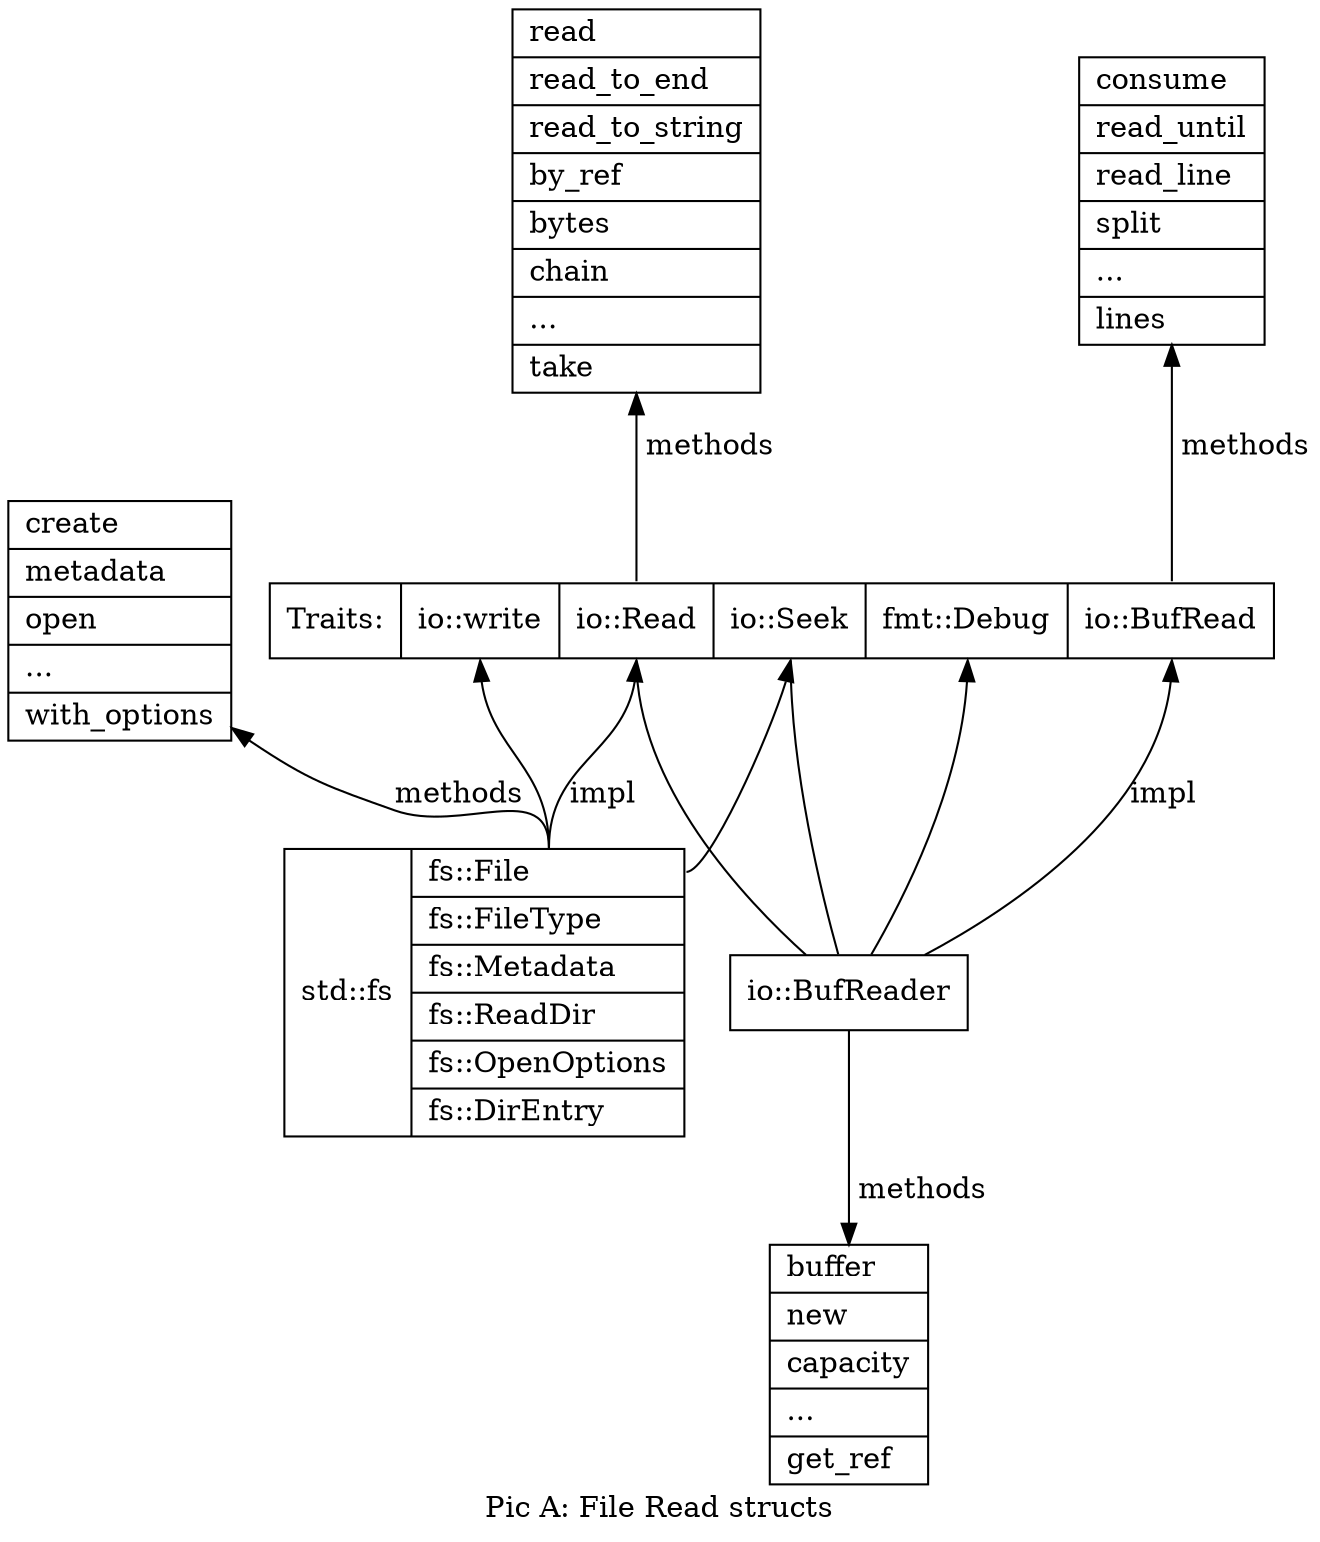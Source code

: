 digraph D{
    graph [dpi=300]
    labelloc="b";
    label="Pic A: File Read structs";

    trait_bufread_methods[shape=record,label="{consume\l|read_until\l|read_line\l|split\l|...\l|lines\l}"];
    trait_ioread_methods[shape=record,label="{read\l|read_to_end\l|read_to_string\l|by_ref\l|bytes\l|chain\l|...\l|take\l}"];

    io[shape=record, label="{Traits:}|{<write>io::write}|{<read>io::Read}|{<seek>io::Seek}|{<debug>fmt::Debug}|{<bufread>io::BufRead}"]

    fs[shape=record, label="{std::fs}|{<fsfile>fs::File\l|fs::FileType\l|fs::Metadata\l|fs::ReadDir\l|fs::OpenOptions\l|fs::DirEntry\l}"];
    io:read->fs:fsfile [label="impl", dir=back];
    io:write->fs:fsfile [dir=back];
    io:seek->fs:fsfile [dir=back];

    fs_file_methods[shape=record,label="{create\l|metadata\l|open\l|...\l|with_options\l}"];
    fs_file_methods->fs:fsfile [label="methods", dir=back];

    //bufread[shape=record, label="{<ioread>io::Read}|{<debug>fmt::Debug}|{io::Seek}|{io::BufRead}"];
    
    bufreader[shape=record, label="{io::BufReader}"];
    bufreader_methods[shape=record,label="{buffer\l|new\l|capacity\l|...\l|get_ref\l}"];

    bufreader->io:read [arrowhead=none];
    io:debug->bufreader [dir=back];
    io:seek->bufreader [dir=none];
    io:bufread->bufreader [dir=back, label="impl"];
    bufreader->bufreader_methods [label=" methods"];

    trait_bufread_methods->io:bufread[label=" methods", dir=back];
    trait_ioread_methods->io:read[label=" methods", dir=back];
}